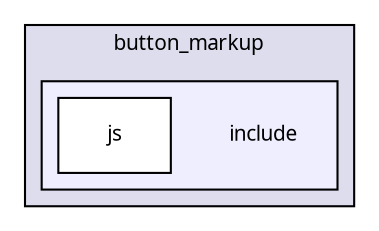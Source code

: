 digraph "packages/gui/packages/button_markup/include/" {
  compound=true
  node [ fontsize="10", fontname="FreeSans.ttf"];
  edge [ labelfontsize="10", labelfontname="FreeSans.ttf"];
  subgraph clusterdir_b9da262f7a706c274d41056f52bc9941 {
    graph [ bgcolor="#ddddee", pencolor="black", label="button_markup" fontname="FreeSans.ttf", fontsize="10", URL="dir_b9da262f7a706c274d41056f52bc9941.html"]
  subgraph clusterdir_7ff20e16e042b313a55398d554e5b970 {
    graph [ bgcolor="#eeeeff", pencolor="black", label="" URL="dir_7ff20e16e042b313a55398d554e5b970.html"];
    dir_7ff20e16e042b313a55398d554e5b970 [shape=plaintext label="include"];
    dir_4e2760f19ba3d79864fdd93c8180c3a4 [shape=box label="js" color="black" fillcolor="white" style="filled" URL="dir_4e2760f19ba3d79864fdd93c8180c3a4.html"];
  }
  }
}
